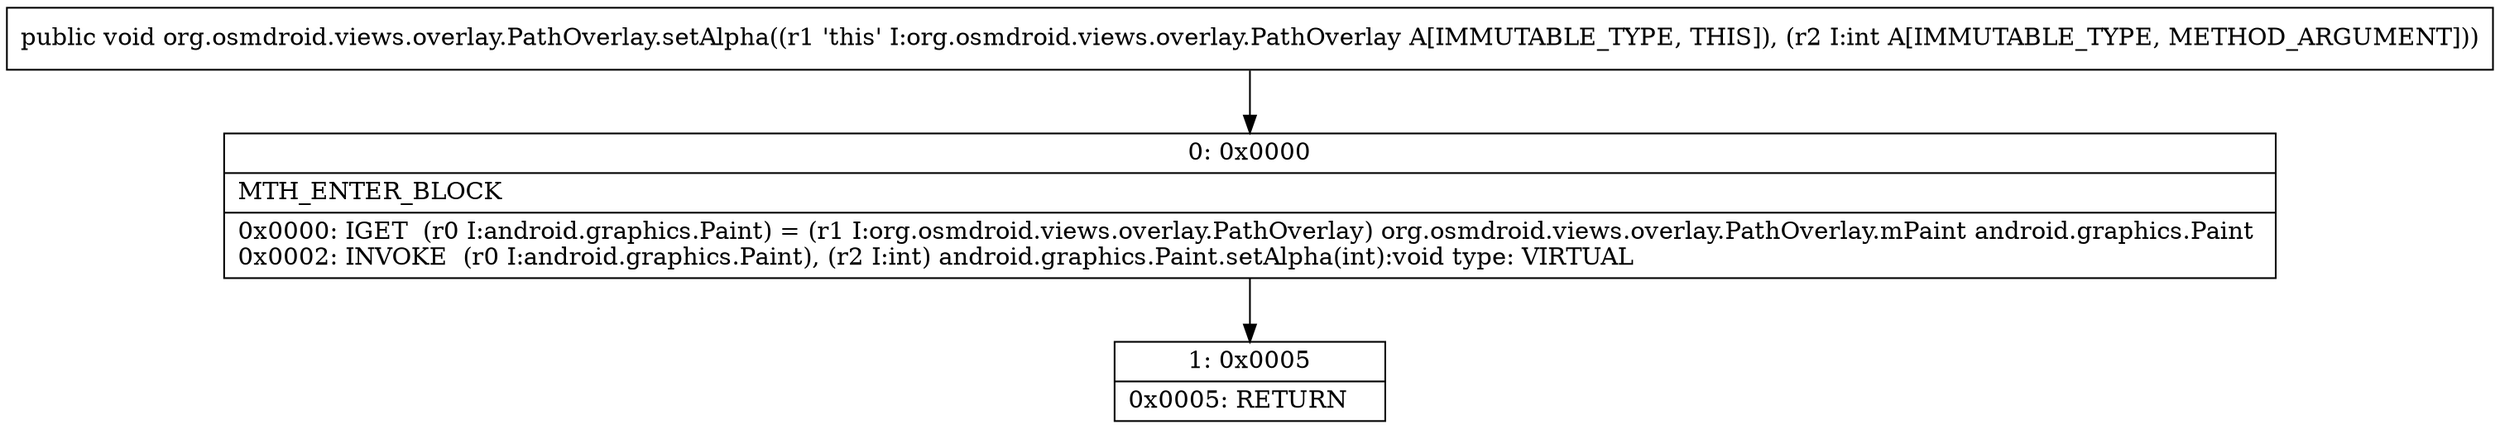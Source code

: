 digraph "CFG fororg.osmdroid.views.overlay.PathOverlay.setAlpha(I)V" {
Node_0 [shape=record,label="{0\:\ 0x0000|MTH_ENTER_BLOCK\l|0x0000: IGET  (r0 I:android.graphics.Paint) = (r1 I:org.osmdroid.views.overlay.PathOverlay) org.osmdroid.views.overlay.PathOverlay.mPaint android.graphics.Paint \l0x0002: INVOKE  (r0 I:android.graphics.Paint), (r2 I:int) android.graphics.Paint.setAlpha(int):void type: VIRTUAL \l}"];
Node_1 [shape=record,label="{1\:\ 0x0005|0x0005: RETURN   \l}"];
MethodNode[shape=record,label="{public void org.osmdroid.views.overlay.PathOverlay.setAlpha((r1 'this' I:org.osmdroid.views.overlay.PathOverlay A[IMMUTABLE_TYPE, THIS]), (r2 I:int A[IMMUTABLE_TYPE, METHOD_ARGUMENT])) }"];
MethodNode -> Node_0;
Node_0 -> Node_1;
}

